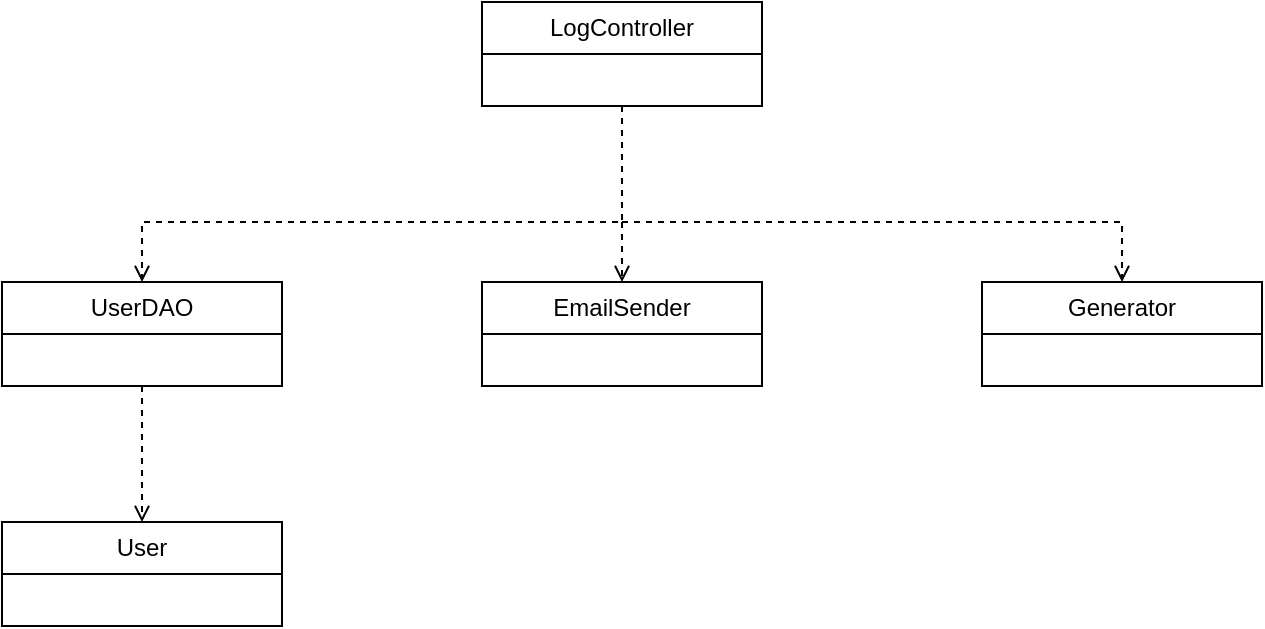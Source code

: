 <mxfile version="21.7.5" type="device">
  <diagram name="Page-1" id="_nZHI8NYuNMjpibNF_YI">
    <mxGraphModel dx="1219" dy="713" grid="1" gridSize="10" guides="1" tooltips="1" connect="1" arrows="1" fold="1" page="1" pageScale="1" pageWidth="850" pageHeight="1100" math="0" shadow="0">
      <root>
        <mxCell id="0" />
        <mxCell id="1" parent="0" />
        <mxCell id="Suc0mTqnFwY24GbRkNt8-1" value="LogController" style="swimlane;fontStyle=0;childLayout=stackLayout;horizontal=1;startSize=26;fillColor=none;horizontalStack=0;resizeParent=1;resizeParentMax=0;resizeLast=0;collapsible=1;marginBottom=0;whiteSpace=wrap;html=1;" parent="1" vertex="1">
          <mxGeometry x="540" y="100" width="140" height="52" as="geometry" />
        </mxCell>
        <mxCell id="Suc0mTqnFwY24GbRkNt8-5" value="UserDAO" style="swimlane;fontStyle=0;childLayout=stackLayout;horizontal=1;startSize=26;fillColor=none;horizontalStack=0;resizeParent=1;resizeParentMax=0;resizeLast=0;collapsible=1;marginBottom=0;whiteSpace=wrap;html=1;" parent="1" vertex="1">
          <mxGeometry x="300" y="240" width="140" height="52" as="geometry" />
        </mxCell>
        <mxCell id="Suc0mTqnFwY24GbRkNt8-6" value="User" style="swimlane;fontStyle=0;childLayout=stackLayout;horizontal=1;startSize=26;fillColor=none;horizontalStack=0;resizeParent=1;resizeParentMax=0;resizeLast=0;collapsible=1;marginBottom=0;whiteSpace=wrap;html=1;" parent="1" vertex="1">
          <mxGeometry x="300" y="360" width="140" height="52" as="geometry" />
        </mxCell>
        <mxCell id="Suc0mTqnFwY24GbRkNt8-7" value="" style="endArrow=open;html=1;rounded=0;exitX=0.5;exitY=1;exitDx=0;exitDy=0;entryX=0.5;entryY=0;entryDx=0;entryDy=0;dashed=1;endFill=0;endSize=6;" parent="1" source="Suc0mTqnFwY24GbRkNt8-1" target="Suc0mTqnFwY24GbRkNt8-5" edge="1">
          <mxGeometry width="50" height="50" relative="1" as="geometry">
            <mxPoint x="400" y="250" as="sourcePoint" />
            <mxPoint x="540" y="210" as="targetPoint" />
            <Array as="points">
              <mxPoint x="610" y="210" />
              <mxPoint x="370" y="210" />
            </Array>
          </mxGeometry>
        </mxCell>
        <mxCell id="Suc0mTqnFwY24GbRkNt8-8" value="" style="endArrow=open;html=1;rounded=0;entryX=0.5;entryY=0;entryDx=0;entryDy=0;dashed=1;endFill=0;endSize=6;exitX=0.5;exitY=1;exitDx=0;exitDy=0;" parent="1" source="Suc0mTqnFwY24GbRkNt8-5" target="Suc0mTqnFwY24GbRkNt8-6" edge="1">
          <mxGeometry width="50" height="50" relative="1" as="geometry">
            <mxPoint x="420" y="290" as="sourcePoint" />
            <mxPoint x="409.5" y="378" as="targetPoint" />
          </mxGeometry>
        </mxCell>
        <mxCell id="AZqF3N3K99mhB0xVApM3-1" value="EmailSender" style="swimlane;fontStyle=0;childLayout=stackLayout;horizontal=1;startSize=26;fillColor=none;horizontalStack=0;resizeParent=1;resizeParentMax=0;resizeLast=0;collapsible=1;marginBottom=0;whiteSpace=wrap;html=1;" parent="1" vertex="1">
          <mxGeometry x="540" y="240" width="140" height="52" as="geometry" />
        </mxCell>
        <mxCell id="AZqF3N3K99mhB0xVApM3-2" value="" style="endArrow=open;html=1;rounded=0;entryX=0.5;entryY=0;entryDx=0;entryDy=0;dashed=1;endFill=0;endSize=6;" parent="1" target="AZqF3N3K99mhB0xVApM3-1" edge="1">
          <mxGeometry width="50" height="50" relative="1" as="geometry">
            <mxPoint x="610" y="210" as="sourcePoint" />
            <mxPoint x="260" y="250" as="targetPoint" />
            <Array as="points" />
          </mxGeometry>
        </mxCell>
        <mxCell id="_8-EYR7Tqebtix7Q3E68-2" value="Generator" style="swimlane;fontStyle=0;childLayout=stackLayout;horizontal=1;startSize=26;fillColor=none;horizontalStack=0;resizeParent=1;resizeParentMax=0;resizeLast=0;collapsible=1;marginBottom=0;whiteSpace=wrap;html=1;" vertex="1" parent="1">
          <mxGeometry x="790" y="240" width="140" height="52" as="geometry" />
        </mxCell>
        <mxCell id="_8-EYR7Tqebtix7Q3E68-3" value="" style="endArrow=open;html=1;rounded=0;entryX=0.5;entryY=0;entryDx=0;entryDy=0;dashed=1;endFill=0;endSize=6;" edge="1" parent="1" target="_8-EYR7Tqebtix7Q3E68-2">
          <mxGeometry width="50" height="50" relative="1" as="geometry">
            <mxPoint x="610" y="210" as="sourcePoint" />
            <mxPoint x="740" y="218" as="targetPoint" />
            <Array as="points">
              <mxPoint x="860" y="210" />
            </Array>
          </mxGeometry>
        </mxCell>
      </root>
    </mxGraphModel>
  </diagram>
</mxfile>
